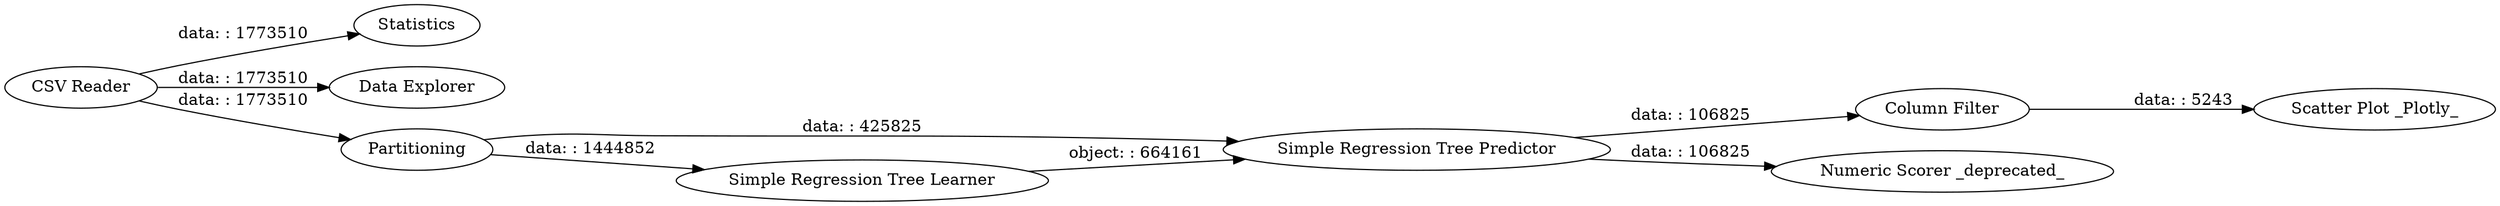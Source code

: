 digraph {
	"-969235075757831982_4" [label=Statistics]
	"-969235075757831982_3" [label="Data Explorer"]
	"-969235075757831982_12" [label="Column Filter"]
	"-969235075757831982_11" [label=Partitioning]
	"-969235075757831982_8" [label="Numeric Scorer _deprecated_"]
	"-969235075757831982_10" [label="Simple Regression Tree Predictor"]
	"-969235075757831982_14" [label="Scatter Plot _Plotly_"]
	"-969235075757831982_1" [label="CSV Reader"]
	"-969235075757831982_9" [label="Simple Regression Tree Learner"]
	"-969235075757831982_11" -> "-969235075757831982_10" [label="data: : 425825"]
	"-969235075757831982_9" -> "-969235075757831982_10" [label="object: : 664161"]
	"-969235075757831982_1" -> "-969235075757831982_4" [label="data: : 1773510"]
	"-969235075757831982_1" -> "-969235075757831982_11" [label="data: : 1773510"]
	"-969235075757831982_10" -> "-969235075757831982_12" [label="data: : 106825"]
	"-969235075757831982_12" -> "-969235075757831982_14" [label="data: : 5243"]
	"-969235075757831982_10" -> "-969235075757831982_8" [label="data: : 106825"]
	"-969235075757831982_11" -> "-969235075757831982_9" [label="data: : 1444852"]
	"-969235075757831982_1" -> "-969235075757831982_3" [label="data: : 1773510"]
	rankdir=LR
}
